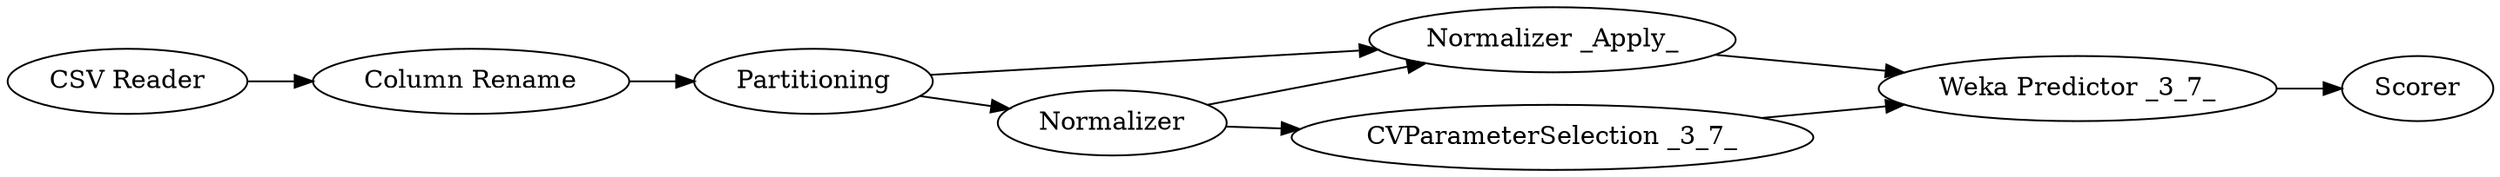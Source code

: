 digraph {
	14 -> 16
	4 -> 14
	10 -> 14
	15 -> 16
	3 -> 4
	4 -> 10
	16 -> 17
	1 -> 3
	10 -> 15
	16 [label="Weka Predictor _3_7_"]
	1 [label="CSV Reader"]
	4 [label=Partitioning]
	15 [label="CVParameterSelection _3_7_"]
	14 [label="Normalizer _Apply_"]
	17 [label=Scorer]
	3 [label="Column Rename"]
	10 [label=Normalizer]
	rankdir=LR
}
